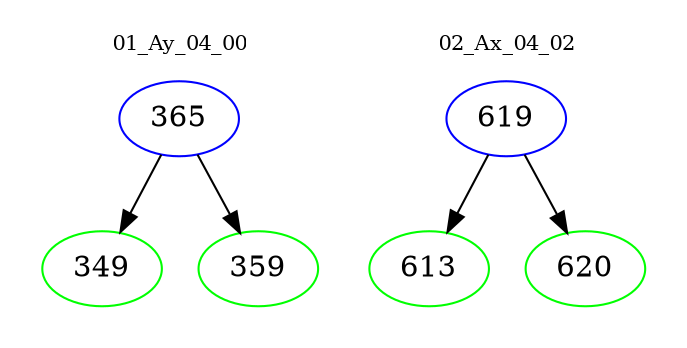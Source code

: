 digraph{
subgraph cluster_0 {
color = white
label = "01_Ay_04_00";
fontsize=10;
T0_365 [label="365", color="blue"]
T0_365 -> T0_349 [color="black"]
T0_349 [label="349", color="green"]
T0_365 -> T0_359 [color="black"]
T0_359 [label="359", color="green"]
}
subgraph cluster_1 {
color = white
label = "02_Ax_04_02";
fontsize=10;
T1_619 [label="619", color="blue"]
T1_619 -> T1_613 [color="black"]
T1_613 [label="613", color="green"]
T1_619 -> T1_620 [color="black"]
T1_620 [label="620", color="green"]
}
}
